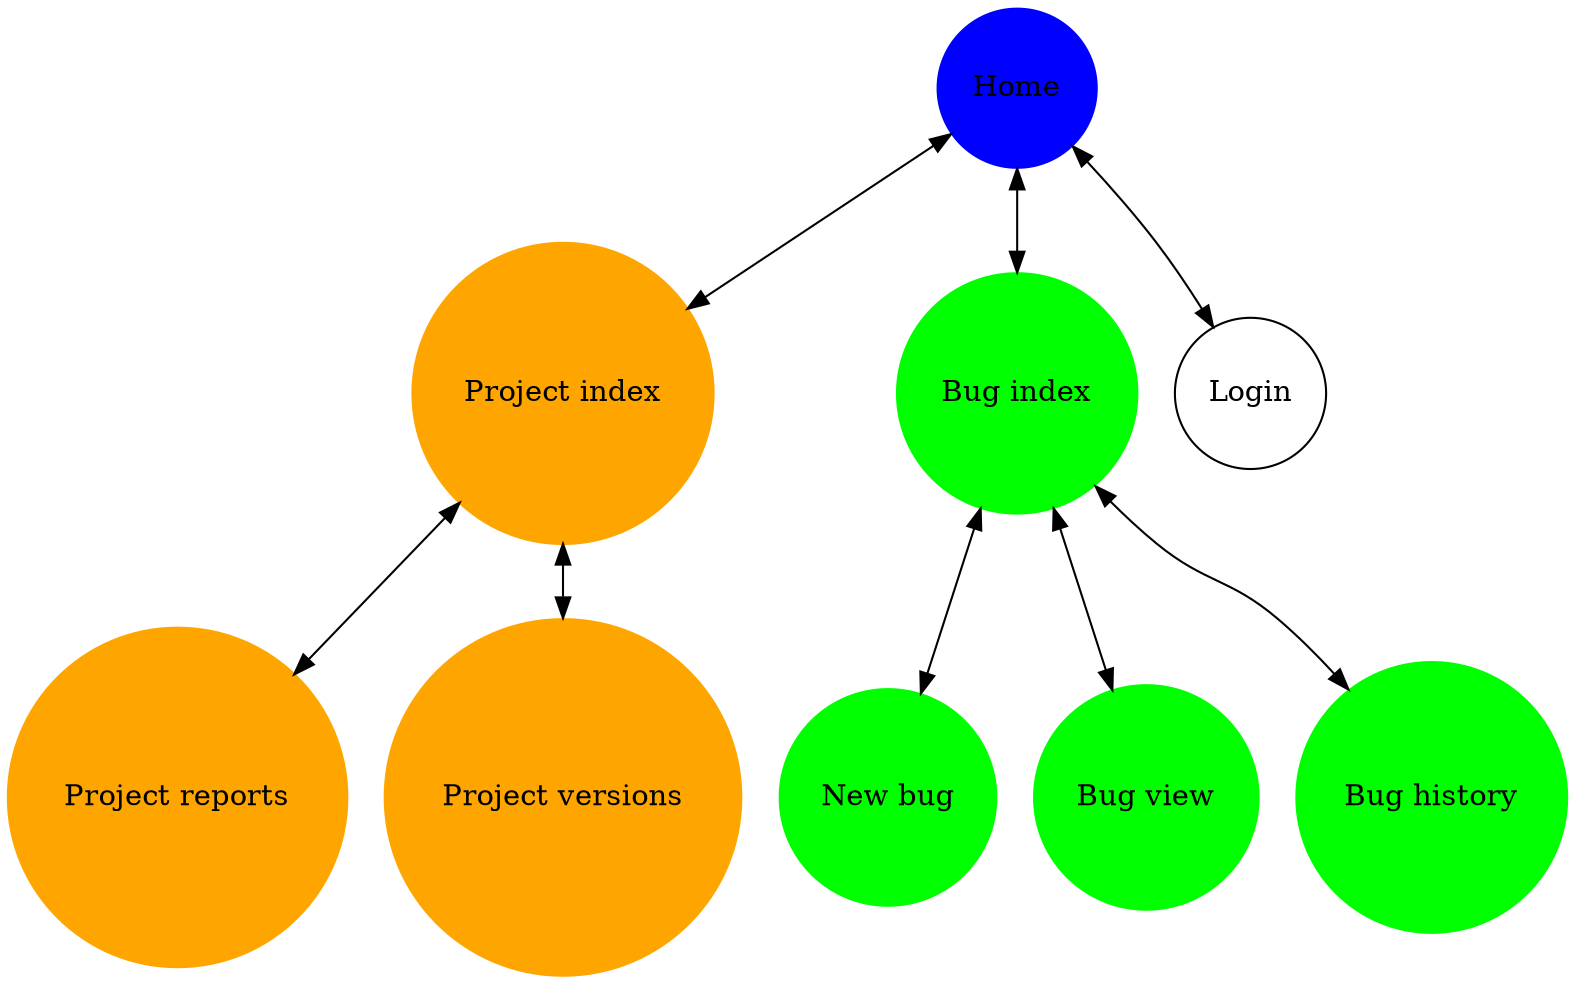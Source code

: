 digraph G {
	overlap = false;
	node [shape=circle,style=solid]

	"Home" [style=filled,color=blue]
	"Project index" [style=filled,color=orange]
	"Bug index" [style=filled,color=green]

	subgraph Home {
		edge [dir=both]

		Home -> "Bug index"
		Home -> "Login"
		Home -> "Project index"
	}

	subgraph Bug {
		edge [arrowhead=normal,arrowtail=normal,dir=both]
		node [color=green,style=filled]

		"Bug index" -> "New bug"
		"Bug index" -> "Bug view"
		"Bug index" -> "Bug history"
	}

	subgraph Project {
		edge [arrowhead=normal,arrowtail=normal,dir=both]
		node [color=orange,style=filled]

		"Project index" -> "Project reports"
		"Project index" -> "Project versions"
	}
}
